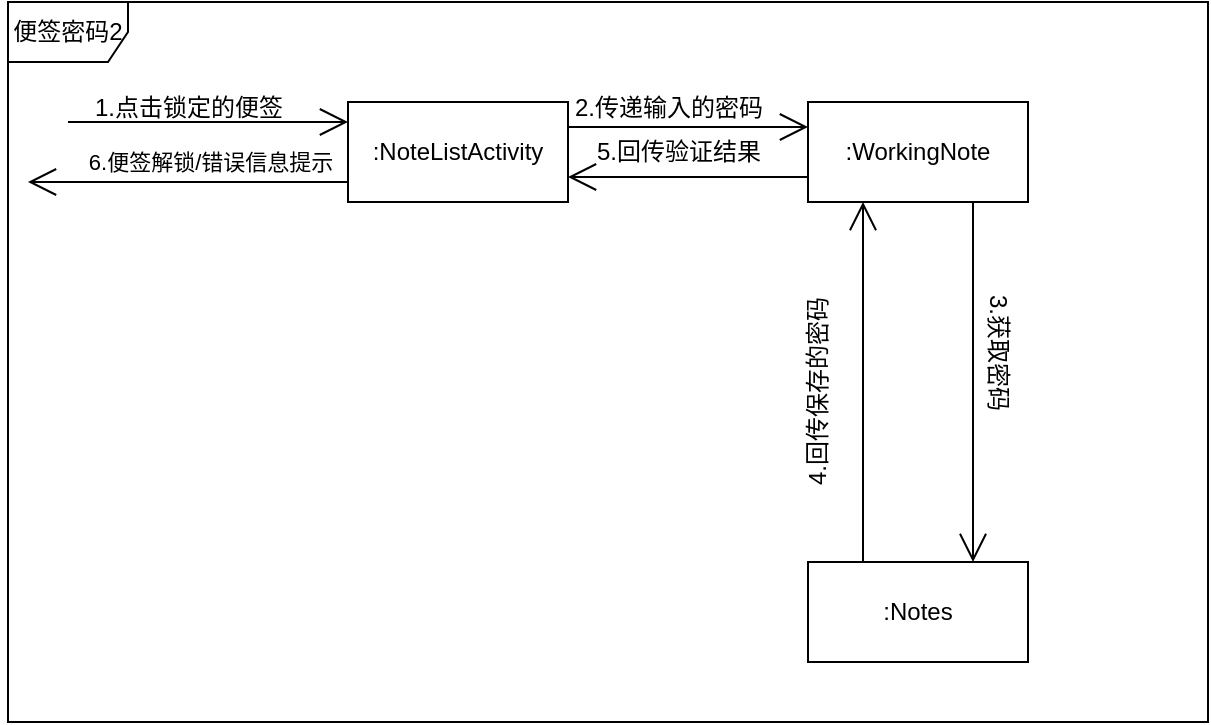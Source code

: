 <mxfile version="22.1.2" type="device">
  <diagram name="Page-1" id="929967ad-93f9-6ef4-fab6-5d389245f69c">
    <mxGraphModel dx="797" dy="421" grid="1" gridSize="10" guides="1" tooltips="1" connect="1" arrows="1" fold="1" page="1" pageScale="1.5" pageWidth="1169" pageHeight="826" background="none" math="0" shadow="0">
      <root>
        <mxCell id="0" style=";html=1;" />
        <mxCell id="1" style=";html=1;" parent="0" />
        <mxCell id="sLNT8vMcKbHzTjfFRy0S-1" value="便签密码2" style="shape=umlFrame;whiteSpace=wrap;html=1;pointerEvents=0;" parent="1" vertex="1">
          <mxGeometry x="430" y="270" width="600" height="360" as="geometry" />
        </mxCell>
        <mxCell id="sLNT8vMcKbHzTjfFRy0S-3" value=":NoteListActivity" style="html=1;whiteSpace=wrap;" parent="1" vertex="1">
          <mxGeometry x="600" y="320" width="110" height="50" as="geometry" />
        </mxCell>
        <mxCell id="sLNT8vMcKbHzTjfFRy0S-9" value="" style="endArrow=open;endFill=1;endSize=12;html=1;rounded=0;" parent="1" edge="1">
          <mxGeometry width="160" relative="1" as="geometry">
            <mxPoint x="460" y="330" as="sourcePoint" />
            <mxPoint x="600" y="330" as="targetPoint" />
          </mxGeometry>
        </mxCell>
        <mxCell id="sLNT8vMcKbHzTjfFRy0S-10" value="1.点击锁定的便签" style="text;html=1;align=center;verticalAlign=middle;resizable=0;points=[];autosize=1;strokeColor=none;fillColor=none;" parent="1" vertex="1">
          <mxGeometry x="460" y="308" width="120" height="30" as="geometry" />
        </mxCell>
        <mxCell id="sLNT8vMcKbHzTjfFRy0S-11" value="" style="endArrow=open;endFill=1;endSize=12;html=1;rounded=0;" parent="1" edge="1">
          <mxGeometry width="160" relative="1" as="geometry">
            <mxPoint x="600" y="360" as="sourcePoint" />
            <mxPoint x="440" y="360" as="targetPoint" />
          </mxGeometry>
        </mxCell>
        <mxCell id="sLNT8vMcKbHzTjfFRy0S-12" value="6.便签解锁/错误信息提示" style="edgeLabel;html=1;align=center;verticalAlign=middle;resizable=0;points=[];" parent="sLNT8vMcKbHzTjfFRy0S-11" vertex="1" connectable="0">
          <mxGeometry x="0.209" y="1" relative="1" as="geometry">
            <mxPoint x="27" y="-11" as="offset" />
          </mxGeometry>
        </mxCell>
        <mxCell id="sLNT8vMcKbHzTjfFRy0S-13" value="" style="endArrow=open;endFill=1;endSize=12;html=1;rounded=0;entryX=0;entryY=0.25;entryDx=0;entryDy=0;exitX=1;exitY=0.25;exitDx=0;exitDy=0;" parent="1" source="sLNT8vMcKbHzTjfFRy0S-3" target="sLNT8vMcKbHzTjfFRy0S-14" edge="1">
          <mxGeometry width="160" relative="1" as="geometry">
            <mxPoint x="710" y="344.57" as="sourcePoint" />
            <mxPoint x="870" y="344.57" as="targetPoint" />
          </mxGeometry>
        </mxCell>
        <mxCell id="sLNT8vMcKbHzTjfFRy0S-14" value=":WorkingNote" style="html=1;whiteSpace=wrap;" parent="1" vertex="1">
          <mxGeometry x="830" y="320" width="110" height="50" as="geometry" />
        </mxCell>
        <mxCell id="sLNT8vMcKbHzTjfFRy0S-15" value="2.传递输入的密码" style="text;html=1;align=center;verticalAlign=middle;resizable=0;points=[];autosize=1;strokeColor=none;fillColor=none;" parent="1" vertex="1">
          <mxGeometry x="700" y="308" width="120" height="30" as="geometry" />
        </mxCell>
        <mxCell id="sLNT8vMcKbHzTjfFRy0S-16" value="" style="endArrow=open;endFill=1;endSize=12;html=1;rounded=0;exitX=0;exitY=0.75;exitDx=0;exitDy=0;entryX=1;entryY=0.75;entryDx=0;entryDy=0;" parent="1" source="sLNT8vMcKbHzTjfFRy0S-14" target="sLNT8vMcKbHzTjfFRy0S-3" edge="1">
          <mxGeometry width="160" relative="1" as="geometry">
            <mxPoint x="700" y="400" as="sourcePoint" />
            <mxPoint x="860" y="400" as="targetPoint" />
          </mxGeometry>
        </mxCell>
        <mxCell id="sLNT8vMcKbHzTjfFRy0S-17" value=":Notes" style="html=1;whiteSpace=wrap;" parent="1" vertex="1">
          <mxGeometry x="830" y="550" width="110" height="50" as="geometry" />
        </mxCell>
        <mxCell id="sLNT8vMcKbHzTjfFRy0S-18" value="" style="endArrow=open;endFill=1;endSize=12;html=1;rounded=0;exitX=0.75;exitY=1;exitDx=0;exitDy=0;entryX=0.75;entryY=0;entryDx=0;entryDy=0;" parent="1" source="sLNT8vMcKbHzTjfFRy0S-14" target="sLNT8vMcKbHzTjfFRy0S-17" edge="1">
          <mxGeometry width="160" relative="1" as="geometry">
            <mxPoint x="650" y="490" as="sourcePoint" />
            <mxPoint x="810" y="490" as="targetPoint" />
          </mxGeometry>
        </mxCell>
        <mxCell id="sLNT8vMcKbHzTjfFRy0S-19" value="3.获取密码" style="text;html=1;align=center;verticalAlign=middle;resizable=0;points=[];autosize=1;strokeColor=none;fillColor=none;rotation=90;" parent="1" vertex="1">
          <mxGeometry x="885" y="430" width="80" height="30" as="geometry" />
        </mxCell>
        <mxCell id="sLNT8vMcKbHzTjfFRy0S-20" value="" style="endArrow=open;endFill=1;endSize=12;html=1;rounded=0;exitX=0.25;exitY=0;exitDx=0;exitDy=0;entryX=0.25;entryY=1;entryDx=0;entryDy=0;" parent="1" source="sLNT8vMcKbHzTjfFRy0S-17" target="sLNT8vMcKbHzTjfFRy0S-14" edge="1">
          <mxGeometry width="160" relative="1" as="geometry">
            <mxPoint x="750" y="440" as="sourcePoint" />
            <mxPoint x="910" y="440" as="targetPoint" />
          </mxGeometry>
        </mxCell>
        <mxCell id="sLNT8vMcKbHzTjfFRy0S-21" value="4.回传保存的密码" style="text;html=1;align=center;verticalAlign=middle;resizable=0;points=[];autosize=1;strokeColor=none;fillColor=none;rotation=-90;" parent="1" vertex="1">
          <mxGeometry x="775" y="450" width="120" height="30" as="geometry" />
        </mxCell>
        <mxCell id="sLNT8vMcKbHzTjfFRy0S-22" value="5.回传验证结果" style="text;html=1;align=center;verticalAlign=middle;resizable=0;points=[];autosize=1;strokeColor=none;fillColor=none;" parent="1" vertex="1">
          <mxGeometry x="710" y="330" width="110" height="30" as="geometry" />
        </mxCell>
      </root>
    </mxGraphModel>
  </diagram>
</mxfile>
